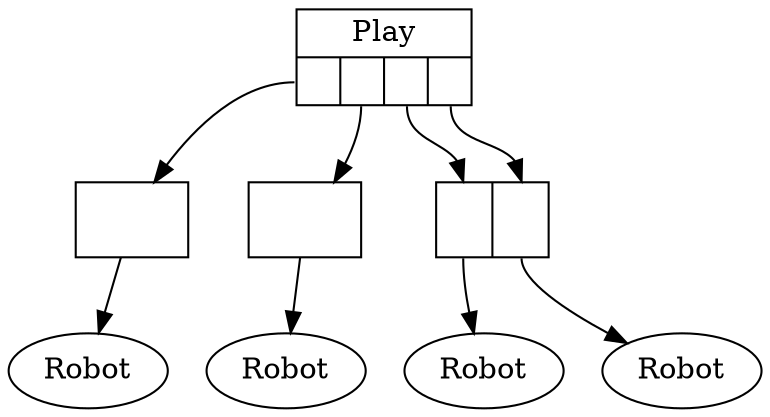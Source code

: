 digraph G
{
    node [shape = record];
    Play [label = "{Play|{<r1>|<r2>|<r3>|<r4>}}"];
    Sub1 [label = "<r1>"];
    Sub2 [label = "<r2>"];
    Sub3 [label = "<r3>|<r4>"];

    node [shape = ellipse];
    Robot1 [label = "Robot"];
    Robot2 [label = "Robot"];
    Robot3 [label = "Robot"];
    Robot4 [label = "Robot"];

    Play:r1 -> Sub1:r1;
    Play:r2 -> Sub2:r2;
    Play:r3 -> Sub3:r3;
    Play:r4 -> Sub3:r4;

    Sub1:r1 -> Robot1;
    Sub2:r2 -> Robot2;
    Sub3:r3 -> Robot3;
    Sub3:r4 -> Robot4;
}
